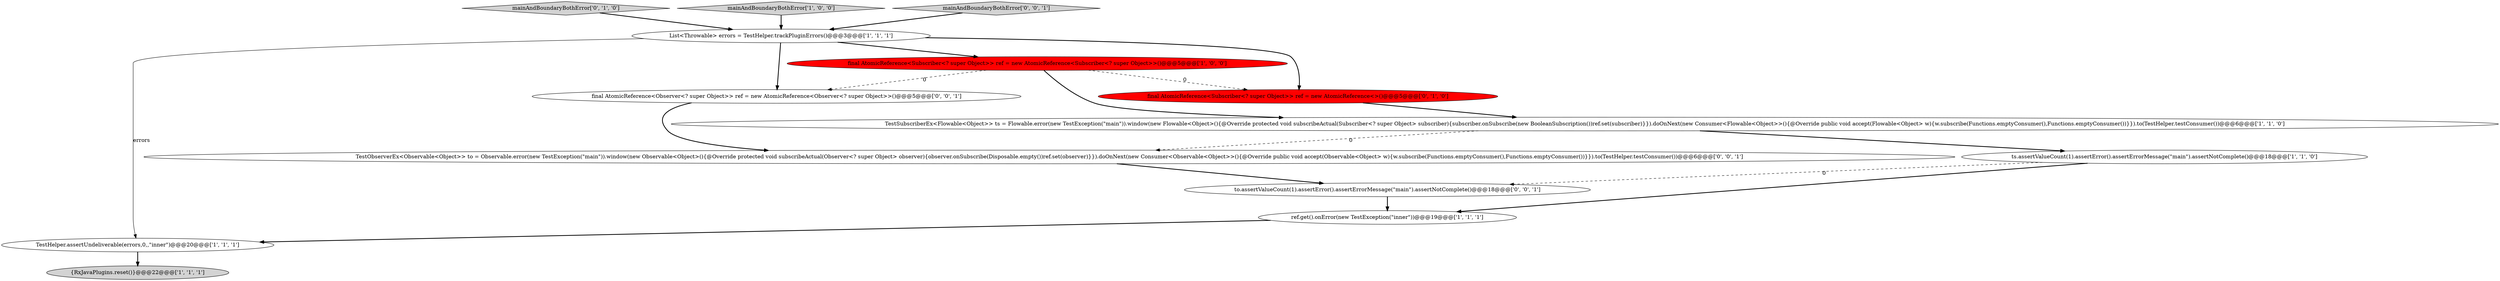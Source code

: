 digraph {
0 [style = filled, label = "{RxJavaPlugins.reset()}@@@22@@@['1', '1', '1']", fillcolor = lightgray, shape = ellipse image = "AAA0AAABBB1BBB"];
8 [style = filled, label = "mainAndBoundaryBothError['0', '1', '0']", fillcolor = lightgray, shape = diamond image = "AAA0AAABBB2BBB"];
9 [style = filled, label = "final AtomicReference<Subscriber<? super Object>> ref = new AtomicReference<>()@@@5@@@['0', '1', '0']", fillcolor = red, shape = ellipse image = "AAA1AAABBB2BBB"];
7 [style = filled, label = "mainAndBoundaryBothError['1', '0', '0']", fillcolor = lightgray, shape = diamond image = "AAA0AAABBB1BBB"];
13 [style = filled, label = "to.assertValueCount(1).assertError().assertErrorMessage(\"main\").assertNotComplete()@@@18@@@['0', '0', '1']", fillcolor = white, shape = ellipse image = "AAA0AAABBB3BBB"];
12 [style = filled, label = "TestObserverEx<Observable<Object>> to = Observable.error(new TestException(\"main\")).window(new Observable<Object>(){@Override protected void subscribeActual(Observer<? super Object> observer){observer.onSubscribe(Disposable.empty())ref.set(observer)}}).doOnNext(new Consumer<Observable<Object>>(){@Override public void accept(Observable<Object> w){w.subscribe(Functions.emptyConsumer(),Functions.emptyConsumer())}}).to(TestHelper.testConsumer())@@@6@@@['0', '0', '1']", fillcolor = white, shape = ellipse image = "AAA0AAABBB3BBB"];
6 [style = filled, label = "final AtomicReference<Subscriber<? super Object>> ref = new AtomicReference<Subscriber<? super Object>>()@@@5@@@['1', '0', '0']", fillcolor = red, shape = ellipse image = "AAA1AAABBB1BBB"];
3 [style = filled, label = "List<Throwable> errors = TestHelper.trackPluginErrors()@@@3@@@['1', '1', '1']", fillcolor = white, shape = ellipse image = "AAA0AAABBB1BBB"];
11 [style = filled, label = "final AtomicReference<Observer<? super Object>> ref = new AtomicReference<Observer<? super Object>>()@@@5@@@['0', '0', '1']", fillcolor = white, shape = ellipse image = "AAA0AAABBB3BBB"];
5 [style = filled, label = "ts.assertValueCount(1).assertError().assertErrorMessage(\"main\").assertNotComplete()@@@18@@@['1', '1', '0']", fillcolor = white, shape = ellipse image = "AAA0AAABBB1BBB"];
2 [style = filled, label = "TestHelper.assertUndeliverable(errors,0,,\"inner\")@@@20@@@['1', '1', '1']", fillcolor = white, shape = ellipse image = "AAA0AAABBB1BBB"];
10 [style = filled, label = "mainAndBoundaryBothError['0', '0', '1']", fillcolor = lightgray, shape = diamond image = "AAA0AAABBB3BBB"];
4 [style = filled, label = "ref.get().onError(new TestException(\"inner\"))@@@19@@@['1', '1', '1']", fillcolor = white, shape = ellipse image = "AAA0AAABBB1BBB"];
1 [style = filled, label = "TestSubscriberEx<Flowable<Object>> ts = Flowable.error(new TestException(\"main\")).window(new Flowable<Object>(){@Override protected void subscribeActual(Subscriber<? super Object> subscriber){subscriber.onSubscribe(new BooleanSubscription())ref.set(subscriber)}}).doOnNext(new Consumer<Flowable<Object>>(){@Override public void accept(Flowable<Object> w){w.subscribe(Functions.emptyConsumer(),Functions.emptyConsumer())}}).to(TestHelper.testConsumer())@@@6@@@['1', '1', '0']", fillcolor = white, shape = ellipse image = "AAA0AAABBB1BBB"];
1->5 [style = bold, label=""];
3->9 [style = bold, label=""];
3->11 [style = bold, label=""];
6->1 [style = bold, label=""];
12->13 [style = bold, label=""];
3->6 [style = bold, label=""];
10->3 [style = bold, label=""];
3->2 [style = solid, label="errors"];
2->0 [style = bold, label=""];
11->12 [style = bold, label=""];
6->11 [style = dashed, label="0"];
4->2 [style = bold, label=""];
1->12 [style = dashed, label="0"];
9->1 [style = bold, label=""];
6->9 [style = dashed, label="0"];
5->13 [style = dashed, label="0"];
7->3 [style = bold, label=""];
5->4 [style = bold, label=""];
8->3 [style = bold, label=""];
13->4 [style = bold, label=""];
}
